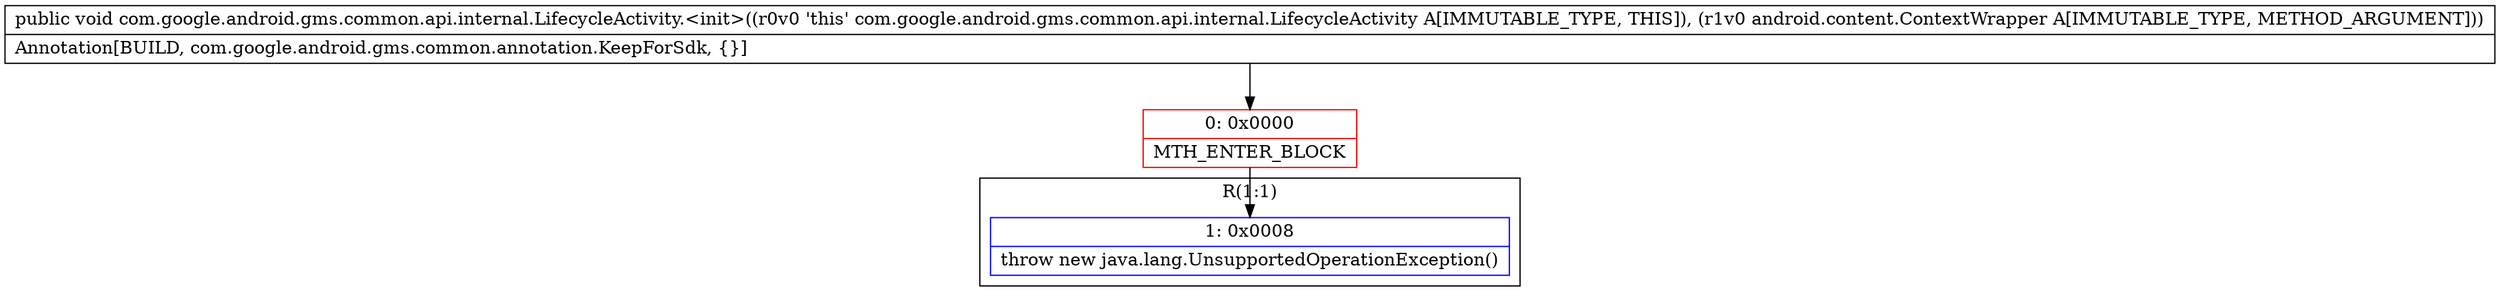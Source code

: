 digraph "CFG forcom.google.android.gms.common.api.internal.LifecycleActivity.\<init\>(Landroid\/content\/ContextWrapper;)V" {
subgraph cluster_Region_296084186 {
label = "R(1:1)";
node [shape=record,color=blue];
Node_1 [shape=record,label="{1\:\ 0x0008|throw new java.lang.UnsupportedOperationException()\l}"];
}
Node_0 [shape=record,color=red,label="{0\:\ 0x0000|MTH_ENTER_BLOCK\l}"];
MethodNode[shape=record,label="{public void com.google.android.gms.common.api.internal.LifecycleActivity.\<init\>((r0v0 'this' com.google.android.gms.common.api.internal.LifecycleActivity A[IMMUTABLE_TYPE, THIS]), (r1v0 android.content.ContextWrapper A[IMMUTABLE_TYPE, METHOD_ARGUMENT]))  | Annotation[BUILD, com.google.android.gms.common.annotation.KeepForSdk, \{\}]\l}"];
MethodNode -> Node_0;
Node_0 -> Node_1;
}

